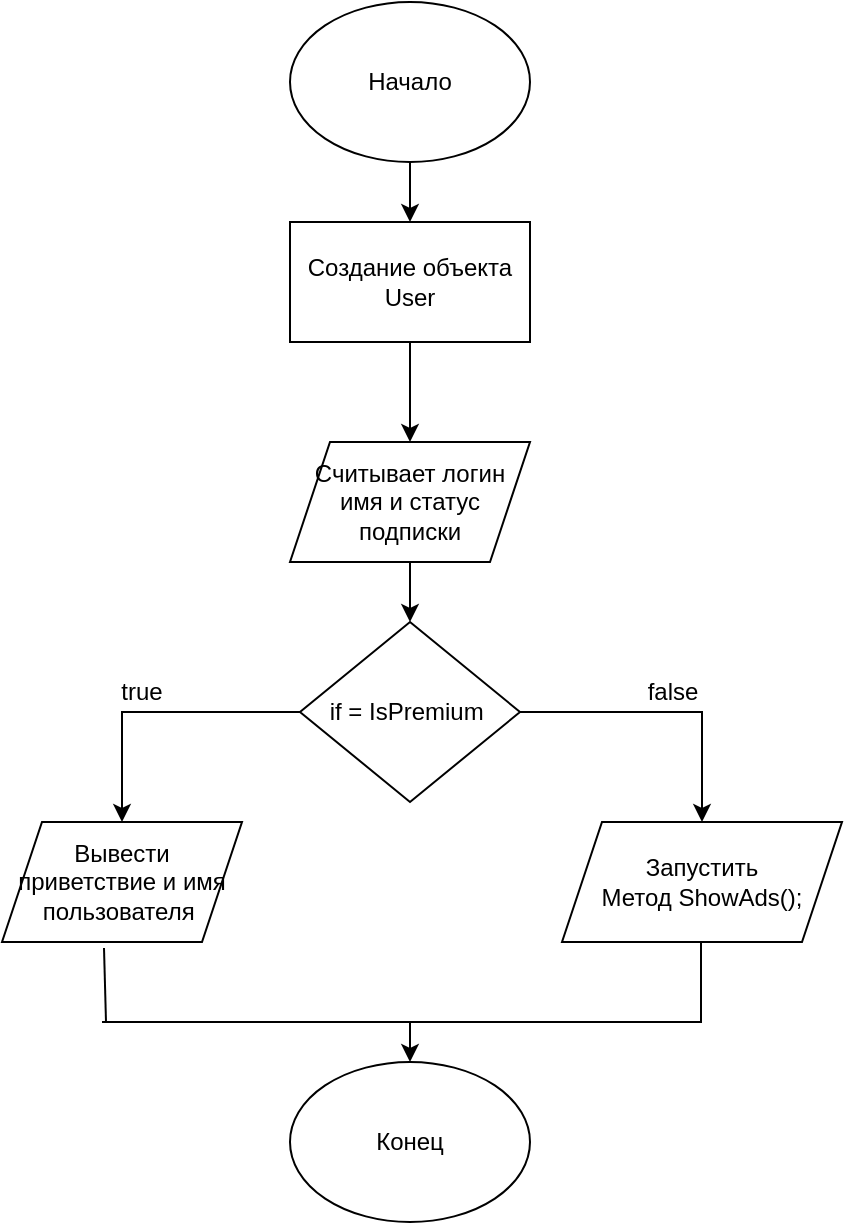 <mxfile version="24.3.1" type="github">
  <diagram name="Страница — 1" id="fQPavnhcg6u5xAgqIPbY">
    <mxGraphModel dx="1386" dy="737" grid="1" gridSize="10" guides="1" tooltips="1" connect="1" arrows="1" fold="1" page="1" pageScale="1" pageWidth="827" pageHeight="1169" math="0" shadow="0">
      <root>
        <mxCell id="0" />
        <mxCell id="1" parent="0" />
        <mxCell id="OFwXLJdeoRznw6b8OGi2-5" value="" style="edgeStyle=orthogonalEdgeStyle;rounded=0;orthogonalLoop=1;jettySize=auto;html=1;" edge="1" parent="1" source="OFwXLJdeoRznw6b8OGi2-1" target="OFwXLJdeoRznw6b8OGi2-4">
          <mxGeometry relative="1" as="geometry" />
        </mxCell>
        <mxCell id="OFwXLJdeoRznw6b8OGi2-1" value="Начало" style="ellipse;whiteSpace=wrap;html=1;" vertex="1" parent="1">
          <mxGeometry x="354" y="70" width="120" height="80" as="geometry" />
        </mxCell>
        <mxCell id="OFwXLJdeoRznw6b8OGi2-7" value="" style="edgeStyle=orthogonalEdgeStyle;rounded=0;orthogonalLoop=1;jettySize=auto;html=1;" edge="1" parent="1" source="OFwXLJdeoRznw6b8OGi2-4" target="OFwXLJdeoRznw6b8OGi2-6">
          <mxGeometry relative="1" as="geometry" />
        </mxCell>
        <mxCell id="OFwXLJdeoRznw6b8OGi2-4" value="Создание объекта User" style="whiteSpace=wrap;html=1;" vertex="1" parent="1">
          <mxGeometry x="354" y="180" width="120" height="60" as="geometry" />
        </mxCell>
        <mxCell id="OFwXLJdeoRznw6b8OGi2-9" value="" style="edgeStyle=orthogonalEdgeStyle;rounded=0;orthogonalLoop=1;jettySize=auto;html=1;" edge="1" parent="1" source="OFwXLJdeoRznw6b8OGi2-6" target="OFwXLJdeoRznw6b8OGi2-8">
          <mxGeometry relative="1" as="geometry" />
        </mxCell>
        <mxCell id="OFwXLJdeoRznw6b8OGi2-6" value="Считывает логин имя и статус подписки" style="shape=parallelogram;perimeter=parallelogramPerimeter;whiteSpace=wrap;html=1;fixedSize=1;" vertex="1" parent="1">
          <mxGeometry x="354" y="290" width="120" height="60" as="geometry" />
        </mxCell>
        <mxCell id="OFwXLJdeoRznw6b8OGi2-11" value="" style="edgeStyle=orthogonalEdgeStyle;rounded=0;orthogonalLoop=1;jettySize=auto;html=1;" edge="1" parent="1" source="OFwXLJdeoRznw6b8OGi2-8" target="OFwXLJdeoRznw6b8OGi2-10">
          <mxGeometry relative="1" as="geometry" />
        </mxCell>
        <mxCell id="OFwXLJdeoRznw6b8OGi2-13" value="" style="edgeStyle=orthogonalEdgeStyle;rounded=0;orthogonalLoop=1;jettySize=auto;html=1;" edge="1" parent="1" source="OFwXLJdeoRznw6b8OGi2-8" target="OFwXLJdeoRznw6b8OGi2-12">
          <mxGeometry relative="1" as="geometry" />
        </mxCell>
        <mxCell id="OFwXLJdeoRznw6b8OGi2-8" value="if = IsPremium&amp;nbsp;" style="rhombus;whiteSpace=wrap;html=1;" vertex="1" parent="1">
          <mxGeometry x="359" y="380" width="110" height="90" as="geometry" />
        </mxCell>
        <mxCell id="OFwXLJdeoRznw6b8OGi2-10" value="Вывести приветствие и имя пользователя&amp;nbsp;" style="shape=parallelogram;perimeter=parallelogramPerimeter;whiteSpace=wrap;html=1;fixedSize=1;" vertex="1" parent="1">
          <mxGeometry x="210" y="480" width="120" height="60" as="geometry" />
        </mxCell>
        <mxCell id="OFwXLJdeoRznw6b8OGi2-12" value="Запустить Метод&amp;nbsp;ShowAds();" style="shape=parallelogram;perimeter=parallelogramPerimeter;whiteSpace=wrap;html=1;fixedSize=1;" vertex="1" parent="1">
          <mxGeometry x="490" y="480" width="140" height="60" as="geometry" />
        </mxCell>
        <mxCell id="OFwXLJdeoRznw6b8OGi2-14" value="true" style="text;strokeColor=none;align=center;fillColor=none;html=1;verticalAlign=middle;whiteSpace=wrap;rounded=0;" vertex="1" parent="1">
          <mxGeometry x="250" y="400" width="60" height="30" as="geometry" />
        </mxCell>
        <mxCell id="OFwXLJdeoRznw6b8OGi2-17" value="false" style="text;html=1;align=center;verticalAlign=middle;resizable=0;points=[];autosize=1;strokeColor=none;fillColor=none;" vertex="1" parent="1">
          <mxGeometry x="520" y="400" width="50" height="30" as="geometry" />
        </mxCell>
        <mxCell id="OFwXLJdeoRznw6b8OGi2-20" value="Конец" style="ellipse;whiteSpace=wrap;html=1;" vertex="1" parent="1">
          <mxGeometry x="354" y="600" width="120" height="80" as="geometry" />
        </mxCell>
        <mxCell id="OFwXLJdeoRznw6b8OGi2-23" value="" style="endArrow=none;html=1;rounded=0;" edge="1" parent="1">
          <mxGeometry width="50" height="50" relative="1" as="geometry">
            <mxPoint x="260" y="580" as="sourcePoint" />
            <mxPoint x="560" y="580" as="targetPoint" />
          </mxGeometry>
        </mxCell>
        <mxCell id="OFwXLJdeoRznw6b8OGi2-24" value="" style="endArrow=none;html=1;rounded=0;" edge="1" parent="1">
          <mxGeometry width="50" height="50" relative="1" as="geometry">
            <mxPoint x="559.5" y="580" as="sourcePoint" />
            <mxPoint x="559.5" y="540" as="targetPoint" />
          </mxGeometry>
        </mxCell>
        <mxCell id="OFwXLJdeoRznw6b8OGi2-25" value="" style="endArrow=none;html=1;rounded=0;exitX=0.425;exitY=1.05;exitDx=0;exitDy=0;exitPerimeter=0;" edge="1" parent="1" source="OFwXLJdeoRznw6b8OGi2-10">
          <mxGeometry width="50" height="50" relative="1" as="geometry">
            <mxPoint x="262" y="690" as="sourcePoint" />
            <mxPoint x="262" y="580" as="targetPoint" />
          </mxGeometry>
        </mxCell>
        <mxCell id="OFwXLJdeoRznw6b8OGi2-28" value="" style="endArrow=classic;html=1;rounded=0;entryX=0.5;entryY=0;entryDx=0;entryDy=0;" edge="1" parent="1" target="OFwXLJdeoRznw6b8OGi2-20">
          <mxGeometry width="50" height="50" relative="1" as="geometry">
            <mxPoint x="414" y="580" as="sourcePoint" />
            <mxPoint x="440" y="560" as="targetPoint" />
          </mxGeometry>
        </mxCell>
      </root>
    </mxGraphModel>
  </diagram>
</mxfile>
